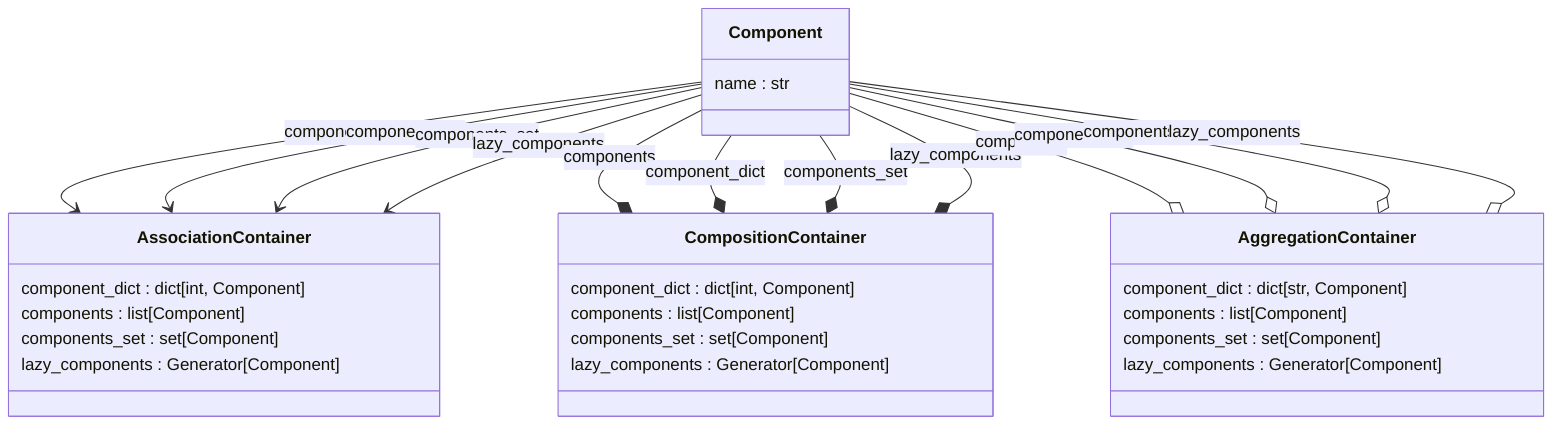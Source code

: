 classDiagram
  class AggregationContainer {
    component_dict : dict[str, Component]
    components : list[Component]
    components_set : set[Component]
    lazy_components : Generator[Component]
  }
  class AssociationContainer {
    component_dict : dict[int, Component]
    components : list[Component]
    components_set : set[Component]
    lazy_components : Generator[Component]
  }
  class Component {
    name : str
  }
  class CompositionContainer {
    component_dict : dict[int, Component]
    components : list[Component]
    components_set : set[Component]
    lazy_components : Generator[Component]
  }
  Component --> AssociationContainer : components
  Component --> AssociationContainer : component_dict
  Component --> AssociationContainer : components_set
  Component --> AssociationContainer : lazy_components
  Component --* CompositionContainer : components
  Component --* CompositionContainer : component_dict
  Component --* CompositionContainer : components_set
  Component --* CompositionContainer : lazy_components
  Component --o AggregationContainer : components
  Component --o AggregationContainer : component_dict
  Component --o AggregationContainer : components_set
  Component --o AggregationContainer : lazy_components